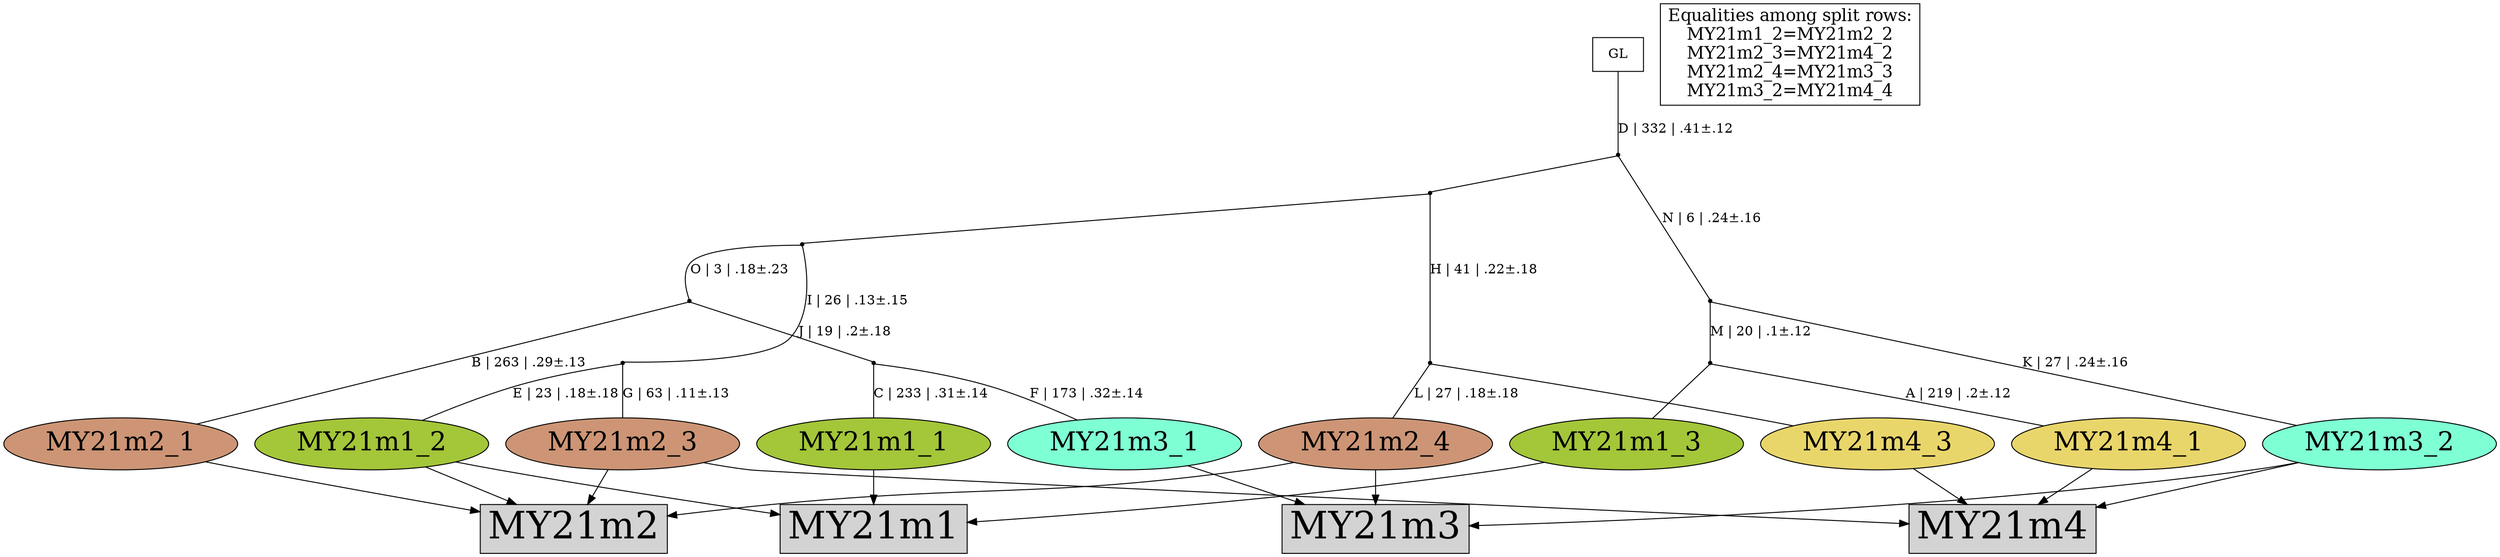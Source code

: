 digraph {
rowMY21m1[label="MY21m1",shape=box,style=filled,fontsize=40];
rowMY21m2[label="MY21m2",shape=box,style=filled,fontsize=40];
rowMY21m3[label="MY21m3",shape=box,style=filled,fontsize=40];
rowMY21m4[label="MY21m4",shape=box,style=filled,fontsize=40];
MY21m1_1[label="MY21m1_1",shape=oval,style=filled,fontsize=28,fillcolor="#a4c639"];
MY21m1_2[label="MY21m1_2",shape=oval,style=filled,fontsize=28,fillcolor="#a4c639"];
MY21m1_3[label="MY21m1_3",shape=oval,style=filled,fontsize=28,fillcolor="#a4c639"];
MY21m2_1[label="MY21m2_1",shape=oval,style=filled,fontsize=28,fillcolor="#cd9575"];
MY21m2_3[label="MY21m2_3",shape=oval,style=filled,fontsize=28,fillcolor="#cd9575"];
MY21m2_4[label="MY21m2_4",shape=oval,style=filled,fontsize=28,fillcolor="#cd9575"];
MY21m3_1[label="MY21m3_1",shape=oval,style=filled,fontsize=28,fillcolor="#7fffd4"];
MY21m3_2[label="MY21m3_2",shape=oval,style=filled,fontsize=28,fillcolor="#7fffd4"];
MY21m4_1[label="MY21m4_1",shape=oval,style=filled,fontsize=28,fillcolor="#e9d66b"];
MY21m4_3[label="MY21m4_3",shape=oval,style=filled,fontsize=28,fillcolor="#e9d66b"];
MY21m1_1 -> rowMY21m1[arrowhead="normal"];
MY21m1_2 -> rowMY21m1[arrowhead="normal"];
MY21m1_3 -> rowMY21m1[arrowhead="normal"];
MY21m2_1 -> rowMY21m2[arrowhead="normal"];
MY21m1_2 -> rowMY21m2[arrowhead="normal"];
MY21m2_3 -> rowMY21m2[arrowhead="normal"];
MY21m2_4 -> rowMY21m2[arrowhead="normal"];
MY21m3_1 -> rowMY21m3[arrowhead="normal"];
MY21m3_2 -> rowMY21m3[arrowhead="normal"];
MY21m2_4 -> rowMY21m3[arrowhead="normal"];
MY21m4_1 -> rowMY21m4[arrowhead="normal"];
MY21m2_3 -> rowMY21m4[arrowhead="normal"];
MY21m4_3 -> rowMY21m4[arrowhead="normal"];
MY21m3_2 -> rowMY21m4[arrowhead="normal"];
{rank = same;MY21m1_1;MY21m1_2;MY21m1_3;MY21m2_1;MY21m2_3;MY21m2_4;MY21m3_1;MY21m3_2;MY21m4_1;MY21m4_3;}
legend[label="Equalities among split rows:
MY21m1_2=MY21m2_2
MY21m2_3=MY21m4_2
MY21m2_4=MY21m3_3
MY21m3_2=MY21m4_4
",shape=box,fontsize=18];
Int1[shape=point,style=filled,fillcolor=black,label=""];
Int1 -> MY21m1_3[arrowhead=none, label=""];
Int1 -> MY21m4_1[arrowhead=none, label="A | 219 | .2±.12"];
Int2[shape=point,style=filled,fillcolor=black,label=""];
Int2 -> MY21m1_1[arrowhead=none, label="C | 233 | .31±.14"];
Int2 -> MY21m3_1[arrowhead=none, label="F | 173 | .32±.14"];
Int3[shape=point,style=filled,fillcolor=black,label=""];
Int3 -> MY21m3_2[arrowhead=none, label="K | 27 | .24±.16"];
Int3 -> Int1[arrowhead=none, label="M | 20 | .1±.12"];
Int4[shape=point,style=filled,fillcolor=black,label=""];
Int4 -> MY21m2_4[arrowhead=none, label="L | 27 | .18±.18"];
Int4 -> MY21m4_3[arrowhead=none, label=""];
Int5[shape=point,style=filled,fillcolor=black,label=""];
Int5 -> MY21m2_1[arrowhead=none, label="B | 263 | .29±.13"];
Int5 -> Int2[arrowhead=none, label="J | 19 | .2±.18"];
Int6[shape=point,style=filled,fillcolor=black,label=""];
Int6 -> MY21m1_2[arrowhead=none, label="E | 23 | .18±.18"];
Int6 -> MY21m2_3[arrowhead=none, label="G | 63 | .11±.13"];
Int7[shape=point,style=filled,fillcolor=black,label=""];
Int7 -> Int5[arrowhead=none, label="O | 3 | .18±.23"];
Int7 -> Int6[arrowhead=none, label="I | 26 | .13±.15"];
Int8[shape=point,style=filled,fillcolor=black,label=""];
Int8 -> Int4[arrowhead=none, label="H | 41 | .22±.18"];
Int8 -> Int7[arrowhead=none, label=""];
Int9[shape=point,style=filled,fillcolor=black,label=""];
Int9 -> Int3[arrowhead=none, label="N | 6 | .24±.16"];
Int9 -> Int8[arrowhead=none, label=""];
GL[label="GL",shape=box,style=filled,fillcolor=white];
GL -> Int9[arrowhead=none, label="D | 332 | .41±.12"];
}